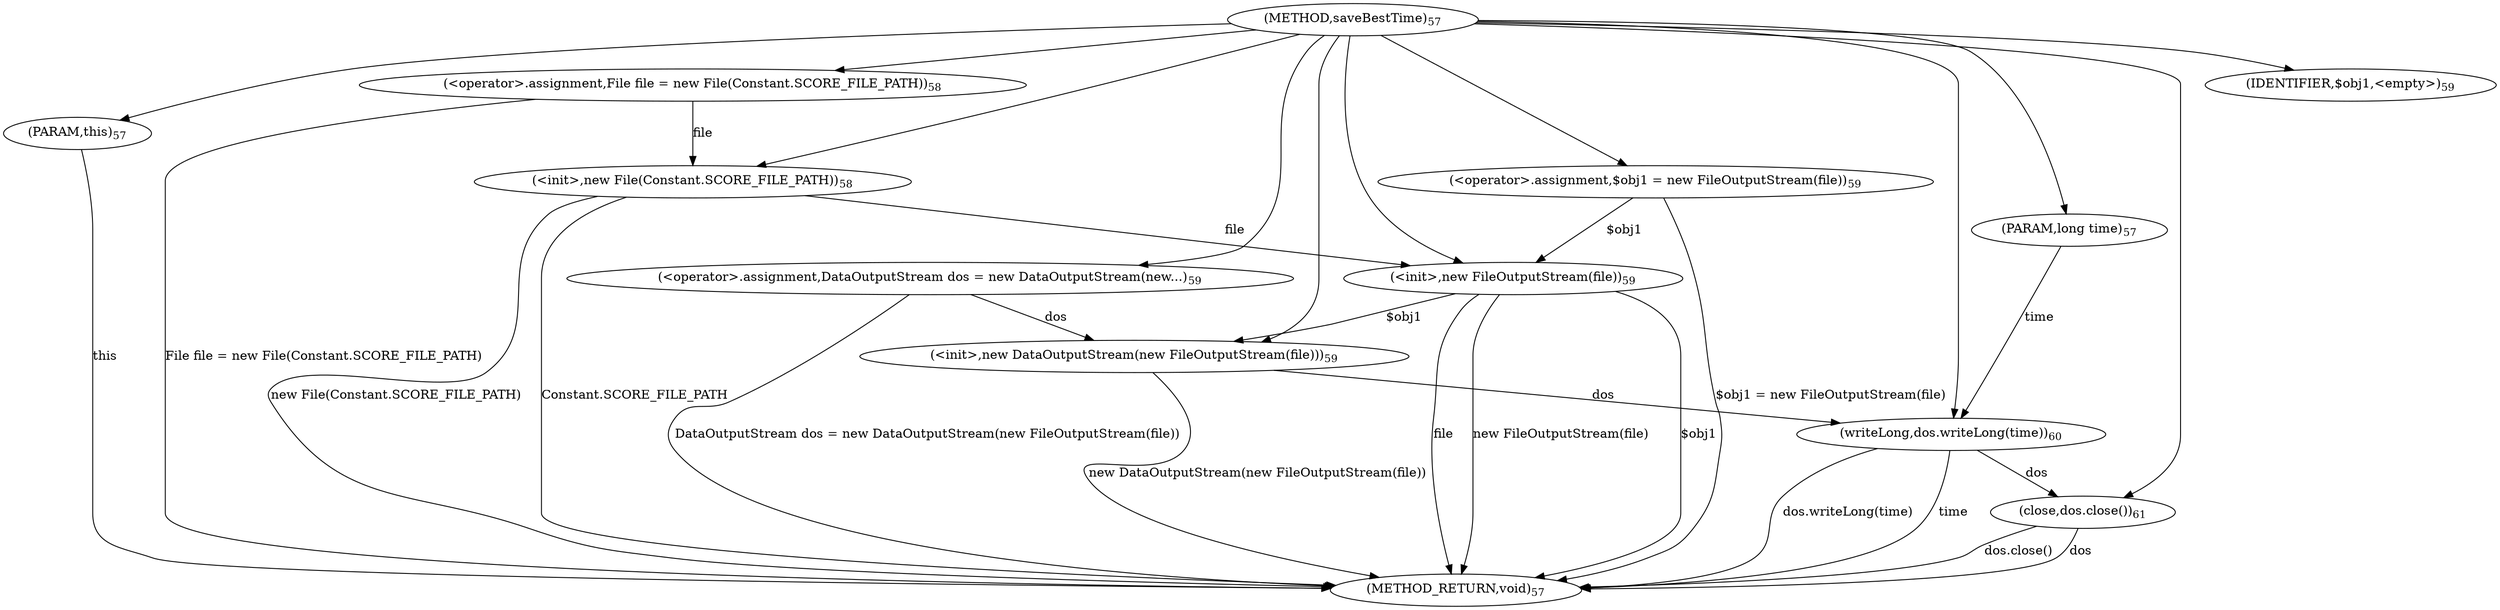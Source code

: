 digraph "saveBestTime" {  
"156" [label = <(METHOD,saveBestTime)<SUB>57</SUB>> ]
"191" [label = <(METHOD_RETURN,void)<SUB>57</SUB>> ]
"157" [label = <(PARAM,this)<SUB>57</SUB>> ]
"158" [label = <(PARAM,long time)<SUB>57</SUB>> ]
"161" [label = <(&lt;operator&gt;.assignment,File file = new File(Constant.SCORE_FILE_PATH))<SUB>58</SUB>> ]
"164" [label = <(&lt;init&gt;,new File(Constant.SCORE_FILE_PATH))<SUB>58</SUB>> ]
"170" [label = <(&lt;operator&gt;.assignment,DataOutputStream dos = new DataOutputStream(new...)<SUB>59</SUB>> ]
"173" [label = <(&lt;init&gt;,new DataOutputStream(new FileOutputStream(file)))<SUB>59</SUB>> ]
"184" [label = <(writeLong,dos.writeLong(time))<SUB>60</SUB>> ]
"187" [label = <(close,dos.close())<SUB>61</SUB>> ]
"161" [label = <(&lt;operator&gt;.assignment,File file = new File(Constant.SCORE_FILE_PATH))<SUB>58</SUB>> ]
"161" [label = <(&lt;operator&gt;.assignment,File file = new File(Constant.SCORE_FILE_PATH))<SUB>58</SUB>> ]
"164" [label = <(&lt;init&gt;,new File(Constant.SCORE_FILE_PATH))<SUB>58</SUB>> ]
"164" [label = <(&lt;init&gt;,new File(Constant.SCORE_FILE_PATH))<SUB>58</SUB>> ]
"170" [label = <(&lt;operator&gt;.assignment,DataOutputStream dos = new DataOutputStream(new...)<SUB>59</SUB>> ]
"170" [label = <(&lt;operator&gt;.assignment,DataOutputStream dos = new DataOutputStream(new...)<SUB>59</SUB>> ]
"173" [label = <(&lt;init&gt;,new DataOutputStream(new FileOutputStream(file)))<SUB>59</SUB>> ]
"173" [label = <(&lt;init&gt;,new DataOutputStream(new FileOutputStream(file)))<SUB>59</SUB>> ]
"184" [label = <(writeLong,dos.writeLong(time))<SUB>60</SUB>> ]
"184" [label = <(writeLong,dos.writeLong(time))<SUB>60</SUB>> ]
"187" [label = <(close,dos.close())<SUB>61</SUB>> ]
"177" [label = <(&lt;operator&gt;.assignment,$obj1 = new FileOutputStream(file))<SUB>59</SUB>> ]
"180" [label = <(&lt;init&gt;,new FileOutputStream(file))<SUB>59</SUB>> ]
"183" [label = <(IDENTIFIER,$obj1,&lt;empty&gt;)<SUB>59</SUB>> ]
"177" [label = <(&lt;operator&gt;.assignment,$obj1 = new FileOutputStream(file))<SUB>59</SUB>> ]
"177" [label = <(&lt;operator&gt;.assignment,$obj1 = new FileOutputStream(file))<SUB>59</SUB>> ]
"180" [label = <(&lt;init&gt;,new FileOutputStream(file))<SUB>59</SUB>> ]
"180" [label = <(&lt;init&gt;,new FileOutputStream(file))<SUB>59</SUB>> ]
  "157" -> "191"  [ label = "this"] 
  "161" -> "191"  [ label = "File file = new File(Constant.SCORE_FILE_PATH)"] 
  "164" -> "191"  [ label = "Constant.SCORE_FILE_PATH"] 
  "164" -> "191"  [ label = "new File(Constant.SCORE_FILE_PATH)"] 
  "170" -> "191"  [ label = "DataOutputStream dos = new DataOutputStream(new FileOutputStream(file))"] 
  "177" -> "191"  [ label = "$obj1 = new FileOutputStream(file)"] 
  "180" -> "191"  [ label = "$obj1"] 
  "180" -> "191"  [ label = "file"] 
  "180" -> "191"  [ label = "new FileOutputStream(file)"] 
  "173" -> "191"  [ label = "new DataOutputStream(new FileOutputStream(file))"] 
  "184" -> "191"  [ label = "time"] 
  "184" -> "191"  [ label = "dos.writeLong(time)"] 
  "187" -> "191"  [ label = "dos"] 
  "187" -> "191"  [ label = "dos.close()"] 
  "156" -> "157" 
  "156" -> "158" 
  "156" -> "161" 
  "156" -> "170" 
  "161" -> "164"  [ label = "file"] 
  "156" -> "164" 
  "170" -> "173"  [ label = "dos"] 
  "156" -> "173" 
  "180" -> "173"  [ label = "$obj1"] 
  "173" -> "184"  [ label = "dos"] 
  "156" -> "184" 
  "158" -> "184"  [ label = "time"] 
  "184" -> "187"  [ label = "dos"] 
  "156" -> "187" 
  "156" -> "177" 
  "156" -> "183" 
  "177" -> "180"  [ label = "$obj1"] 
  "156" -> "180" 
  "164" -> "180"  [ label = "file"] 
}
